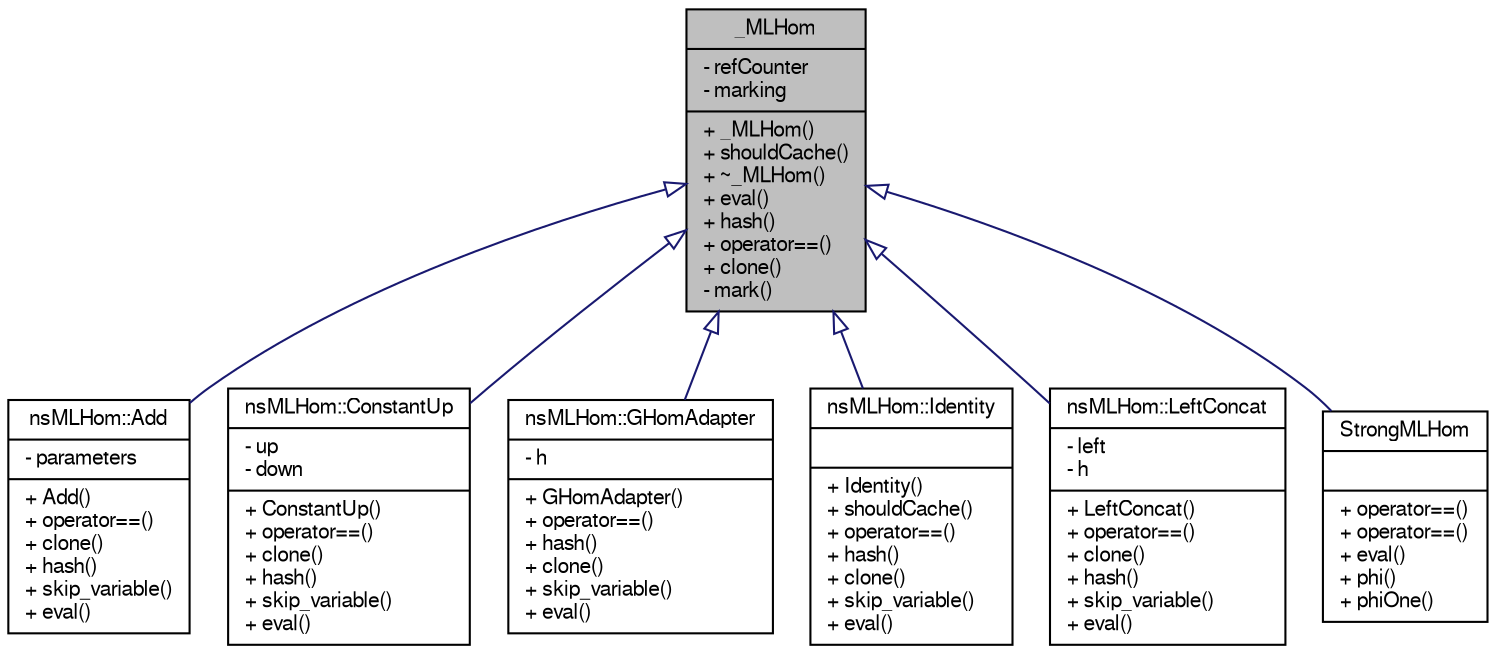 digraph "_MLHom"
{
  edge [fontname="FreeSans",fontsize="10",labelfontname="FreeSans",labelfontsize="10"];
  node [fontname="FreeSans",fontsize="10",shape=record];
  Node1 [label="{_MLHom\n|- refCounter\l- marking\l|+ _MLHom()\l+ shouldCache()\l+ ~_MLHom()\l+ eval()\l+ hash()\l+ operator==()\l+ clone()\l- mark()\l}",height=0.2,width=0.4,color="black", fillcolor="grey75", style="filled" fontcolor="black"];
  Node1 -> Node2 [dir="back",color="midnightblue",fontsize="10",style="solid",arrowtail="onormal",fontname="FreeSans"];
  Node2 [label="{nsMLHom::Add\n|- parameters\l|+ Add()\l+ operator==()\l+ clone()\l+ hash()\l+ skip_variable()\l+ eval()\l}",height=0.2,width=0.4,color="black", fillcolor="white", style="filled",URL="$classnsMLHom_1_1Add.html"];
  Node1 -> Node3 [dir="back",color="midnightblue",fontsize="10",style="solid",arrowtail="onormal",fontname="FreeSans"];
  Node3 [label="{nsMLHom::ConstantUp\n|- up\l- down\l|+ ConstantUp()\l+ operator==()\l+ clone()\l+ hash()\l+ skip_variable()\l+ eval()\l}",height=0.2,width=0.4,color="black", fillcolor="white", style="filled",URL="$classnsMLHom_1_1ConstantUp.html"];
  Node1 -> Node4 [dir="back",color="midnightblue",fontsize="10",style="solid",arrowtail="onormal",fontname="FreeSans"];
  Node4 [label="{nsMLHom::GHomAdapter\n|- h\l|+ GHomAdapter()\l+ operator==()\l+ hash()\l+ clone()\l+ skip_variable()\l+ eval()\l}",height=0.2,width=0.4,color="black", fillcolor="white", style="filled",URL="$classnsMLHom_1_1GHomAdapter.html"];
  Node1 -> Node5 [dir="back",color="midnightblue",fontsize="10",style="solid",arrowtail="onormal",fontname="FreeSans"];
  Node5 [label="{nsMLHom::Identity\n||+ Identity()\l+ shouldCache()\l+ operator==()\l+ hash()\l+ clone()\l+ skip_variable()\l+ eval()\l}",height=0.2,width=0.4,color="black", fillcolor="white", style="filled",URL="$classnsMLHom_1_1Identity.html"];
  Node1 -> Node6 [dir="back",color="midnightblue",fontsize="10",style="solid",arrowtail="onormal",fontname="FreeSans"];
  Node6 [label="{nsMLHom::LeftConcat\n|- left\l- h\l|+ LeftConcat()\l+ operator==()\l+ clone()\l+ hash()\l+ skip_variable()\l+ eval()\l}",height=0.2,width=0.4,color="black", fillcolor="white", style="filled",URL="$classnsMLHom_1_1LeftConcat.html"];
  Node1 -> Node7 [dir="back",color="midnightblue",fontsize="10",style="solid",arrowtail="onormal",fontname="FreeSans"];
  Node7 [label="{StrongMLHom\n||+ operator==()\l+ operator==()\l+ eval()\l+ phi()\l+ phiOne()\l}",height=0.2,width=0.4,color="black", fillcolor="white", style="filled",URL="$classStrongMLHom.html"];
}
